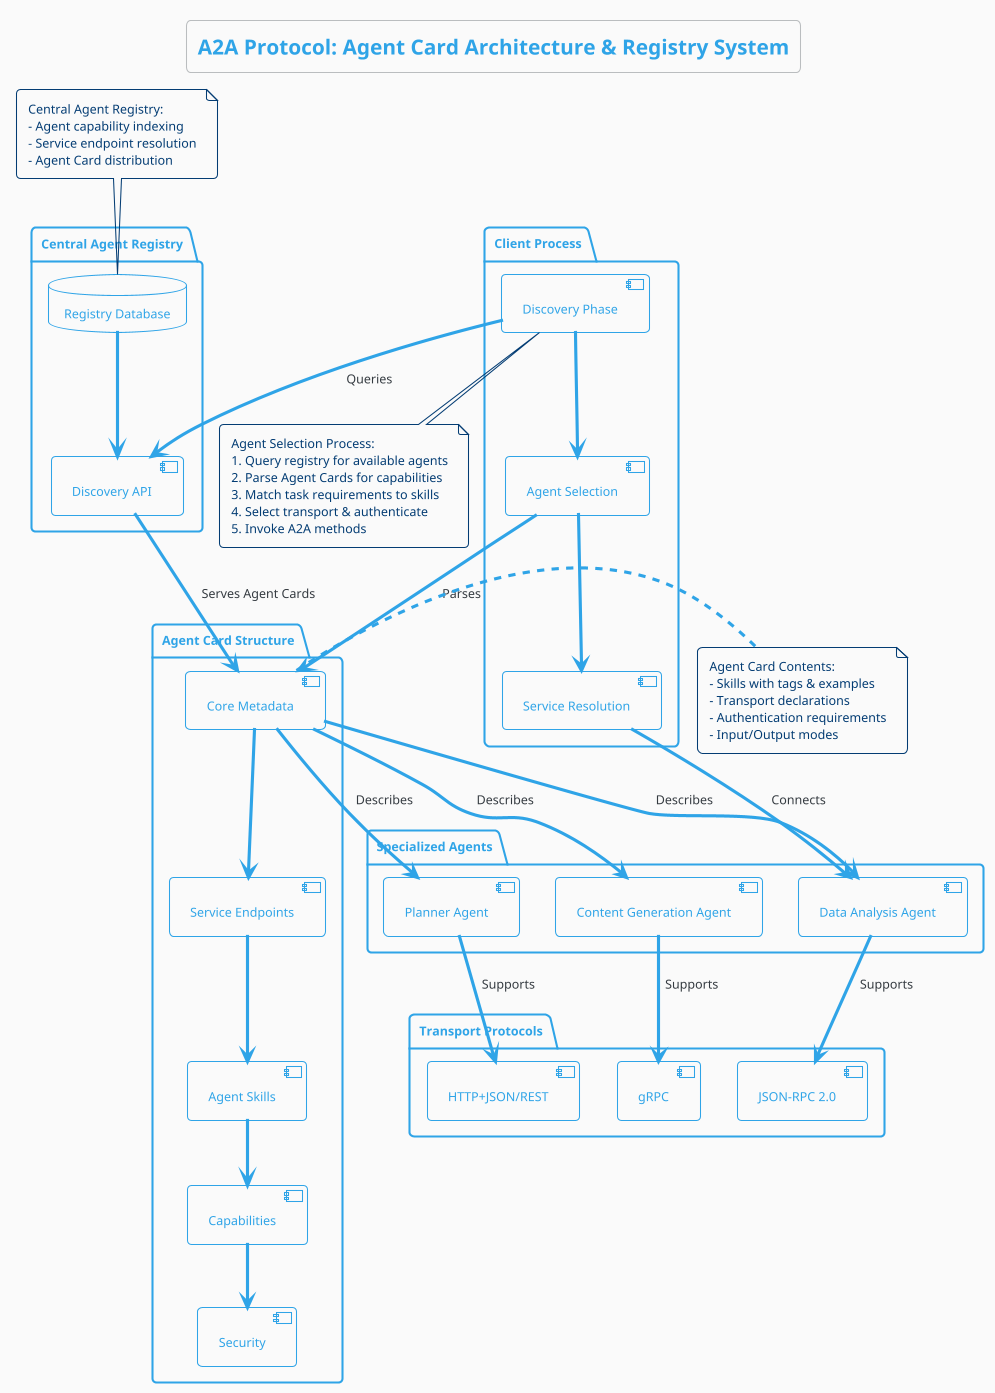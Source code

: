 @startuml A2A_Agent_Card_and_Registry_Architecture

!theme cerulean-outline
skinparam backgroundColor #FAFAFA

title A2A Protocol: Agent Card Architecture & Registry System

package "Central Agent Registry" {
  database "Registry Database" as RegistryDB
  component "Discovery API" as DiscoveryAPI
  RegistryDB -down-> DiscoveryAPI
}

package "Agent Card Structure" {
  component "Core Metadata" as CoreMeta
  component "Service Endpoints" as Endpoints  
  component "Agent Skills" as Skills
  component "Capabilities" as Capabilities
  component "Security" as Security
  
  CoreMeta -down-> Endpoints
  Endpoints -down-> Skills
  Skills -down-> Capabilities
  Capabilities -down-> Security
}

package "Specialized Agents" {
  component "Data Analysis Agent" as DataAgent
  component "Content Generation Agent" as ContentAgent  
  component "Planner Agent" as PlannerAgent
}

package "Transport Protocols" {
  component "JSON-RPC 2.0" as JSONRPC
  component "gRPC" as GRPC
  component "HTTP+JSON/REST" as REST
}

package "Client Process" {
  component "Discovery Phase" as Discovery
  component "Agent Selection" as Selection
  component "Service Resolution" as Resolution
  
  Discovery -down-> Selection
  Selection -down-> Resolution
}

' Relationships
DiscoveryAPI --> CoreMeta : "Serves Agent Cards"
CoreMeta --> DataAgent : "Describes"
CoreMeta --> ContentAgent : "Describes" 
CoreMeta --> PlannerAgent : "Describes"

DataAgent --> JSONRPC : "Supports"
ContentAgent --> GRPC : "Supports"
PlannerAgent --> REST : "Supports"

Discovery --> DiscoveryAPI : "Queries"
Selection --> CoreMeta : "Parses"
Resolution --> DataAgent : "Connects"

note top of RegistryDB
  Central Agent Registry:
  - Agent capability indexing
  - Service endpoint resolution
  - Agent Card distribution
end note

note right of CoreMeta
  Agent Card Contents:
  - Skills with tags & examples
  - Transport declarations  
  - Authentication requirements
  - Input/Output modes
end note

note bottom of Discovery
  Agent Selection Process:
  1. Query registry for available agents
  2. Parse Agent Cards for capabilities
  3. Match task requirements to skills
  4. Select transport & authenticate
  5. Invoke A2A methods
end note

@enduml
